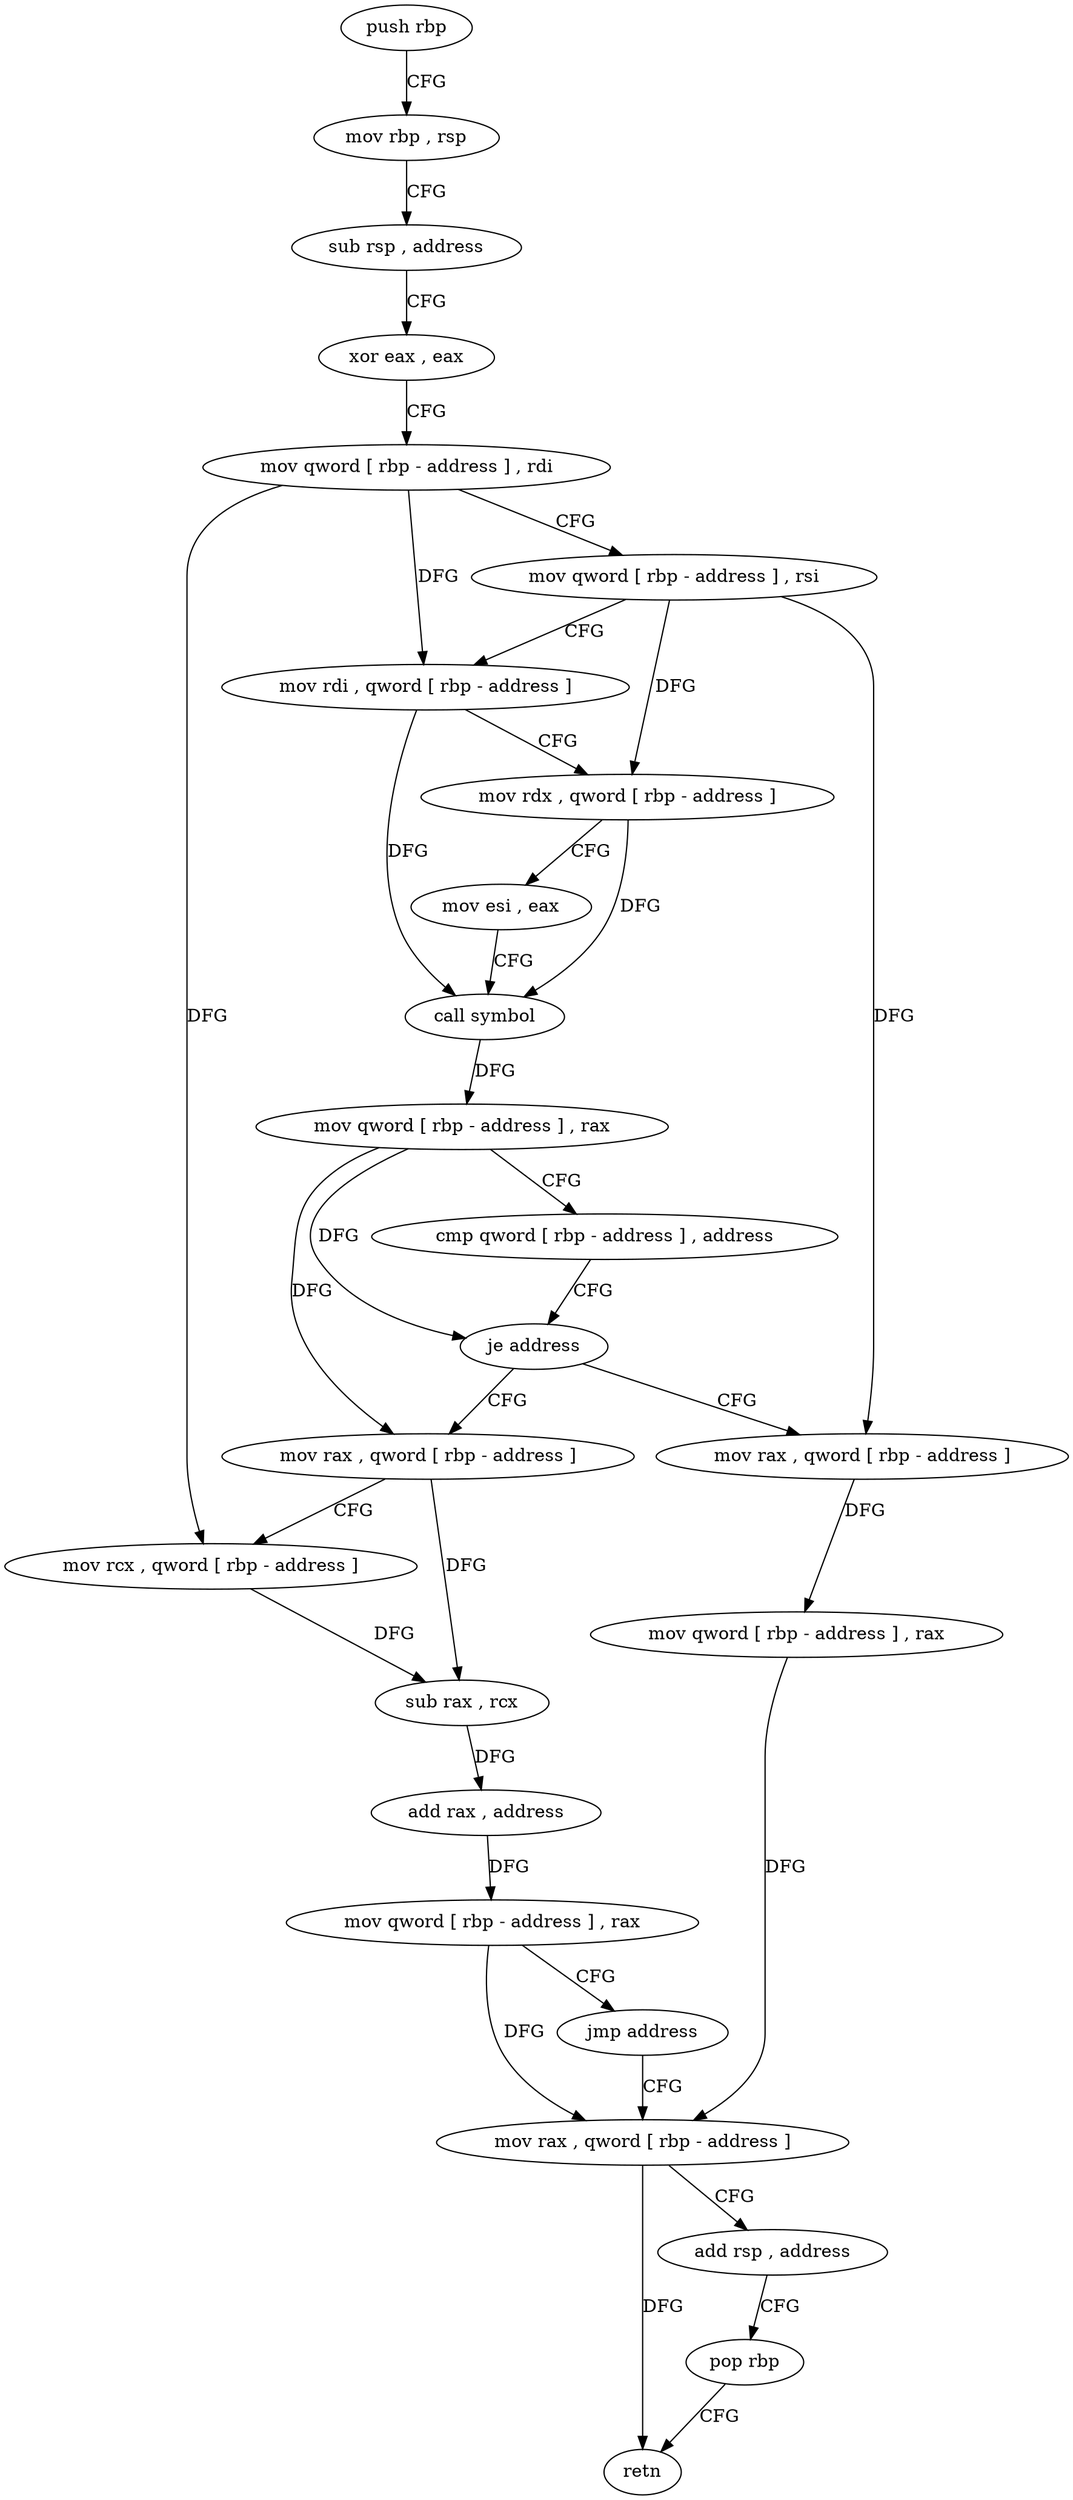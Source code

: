 digraph "func" {
"4274000" [label = "push rbp" ]
"4274001" [label = "mov rbp , rsp" ]
"4274004" [label = "sub rsp , address" ]
"4274008" [label = "xor eax , eax" ]
"4274010" [label = "mov qword [ rbp - address ] , rdi" ]
"4274014" [label = "mov qword [ rbp - address ] , rsi" ]
"4274018" [label = "mov rdi , qword [ rbp - address ]" ]
"4274022" [label = "mov rdx , qword [ rbp - address ]" ]
"4274026" [label = "mov esi , eax" ]
"4274028" [label = "call symbol" ]
"4274033" [label = "mov qword [ rbp - address ] , rax" ]
"4274037" [label = "cmp qword [ rbp - address ] , address" ]
"4274042" [label = "je address" ]
"4274074" [label = "mov rax , qword [ rbp - address ]" ]
"4274048" [label = "mov rax , qword [ rbp - address ]" ]
"4274078" [label = "mov qword [ rbp - address ] , rax" ]
"4274082" [label = "mov rax , qword [ rbp - address ]" ]
"4274052" [label = "mov rcx , qword [ rbp - address ]" ]
"4274056" [label = "sub rax , rcx" ]
"4274059" [label = "add rax , address" ]
"4274065" [label = "mov qword [ rbp - address ] , rax" ]
"4274069" [label = "jmp address" ]
"4274086" [label = "add rsp , address" ]
"4274090" [label = "pop rbp" ]
"4274091" [label = "retn" ]
"4274000" -> "4274001" [ label = "CFG" ]
"4274001" -> "4274004" [ label = "CFG" ]
"4274004" -> "4274008" [ label = "CFG" ]
"4274008" -> "4274010" [ label = "CFG" ]
"4274010" -> "4274014" [ label = "CFG" ]
"4274010" -> "4274018" [ label = "DFG" ]
"4274010" -> "4274052" [ label = "DFG" ]
"4274014" -> "4274018" [ label = "CFG" ]
"4274014" -> "4274022" [ label = "DFG" ]
"4274014" -> "4274074" [ label = "DFG" ]
"4274018" -> "4274022" [ label = "CFG" ]
"4274018" -> "4274028" [ label = "DFG" ]
"4274022" -> "4274026" [ label = "CFG" ]
"4274022" -> "4274028" [ label = "DFG" ]
"4274026" -> "4274028" [ label = "CFG" ]
"4274028" -> "4274033" [ label = "DFG" ]
"4274033" -> "4274037" [ label = "CFG" ]
"4274033" -> "4274042" [ label = "DFG" ]
"4274033" -> "4274048" [ label = "DFG" ]
"4274037" -> "4274042" [ label = "CFG" ]
"4274042" -> "4274074" [ label = "CFG" ]
"4274042" -> "4274048" [ label = "CFG" ]
"4274074" -> "4274078" [ label = "DFG" ]
"4274048" -> "4274052" [ label = "CFG" ]
"4274048" -> "4274056" [ label = "DFG" ]
"4274078" -> "4274082" [ label = "DFG" ]
"4274082" -> "4274086" [ label = "CFG" ]
"4274082" -> "4274091" [ label = "DFG" ]
"4274052" -> "4274056" [ label = "DFG" ]
"4274056" -> "4274059" [ label = "DFG" ]
"4274059" -> "4274065" [ label = "DFG" ]
"4274065" -> "4274069" [ label = "CFG" ]
"4274065" -> "4274082" [ label = "DFG" ]
"4274069" -> "4274082" [ label = "CFG" ]
"4274086" -> "4274090" [ label = "CFG" ]
"4274090" -> "4274091" [ label = "CFG" ]
}

